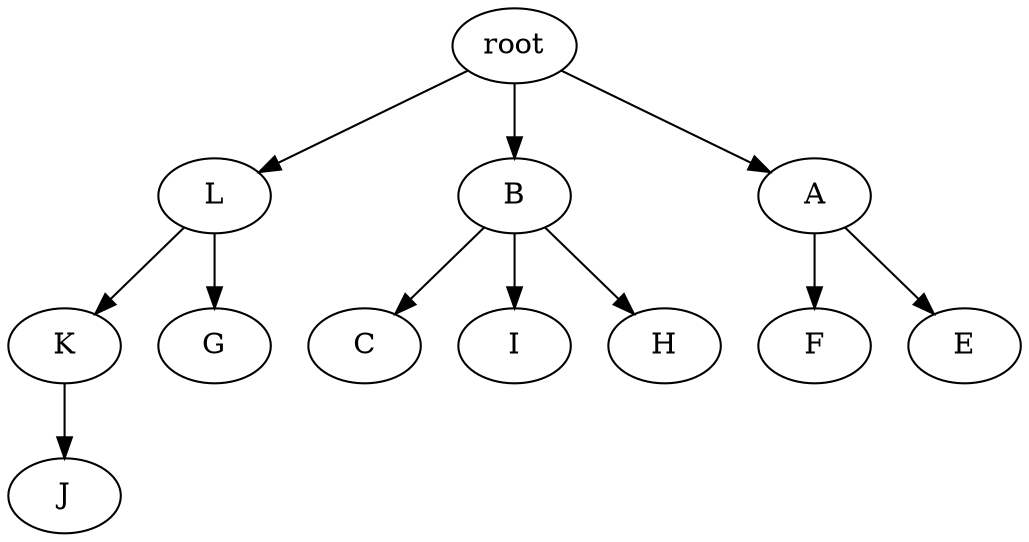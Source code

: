 digraph G {
	0 [label=root]
	1 [label=L]
	0 -> 1
	2 [label=B]
	0 -> 2
	3 [label=A]
	0 -> 3
	4 [label=K]
	1 -> 4
	5 [label=G]
	1 -> 5
	6 [label=C]
	2 -> 6
	7 [label=I]
	2 -> 7
	8 [label=H]
	2 -> 8
	9 [label=F]
	3 -> 9
	10 [label=E]
	3 -> 10
	11 [label=J]
	4 -> 11
}
